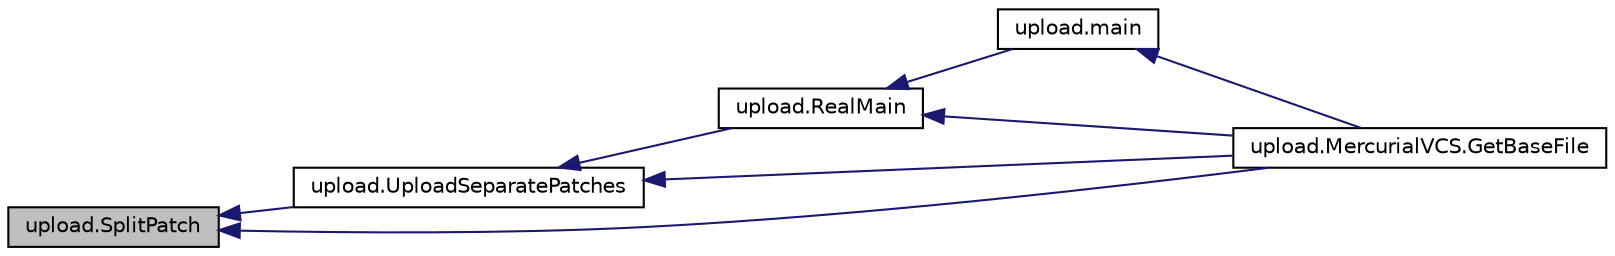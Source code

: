 digraph "upload.SplitPatch"
{
  edge [fontname="Helvetica",fontsize="10",labelfontname="Helvetica",labelfontsize="10"];
  node [fontname="Helvetica",fontsize="10",shape=record];
  rankdir="LR";
  Node139 [label="upload.SplitPatch",height=0.2,width=0.4,color="black", fillcolor="grey75", style="filled", fontcolor="black"];
  Node139 -> Node140 [dir="back",color="midnightblue",fontsize="10",style="solid",fontname="Helvetica"];
  Node140 [label="upload.UploadSeparatePatches",height=0.2,width=0.4,color="black", fillcolor="white", style="filled",URL="$d3/d3e/namespaceupload.html#a7ec83cb7f7bfb9109c19b6f91552b3ee"];
  Node140 -> Node141 [dir="back",color="midnightblue",fontsize="10",style="solid",fontname="Helvetica"];
  Node141 [label="upload.RealMain",height=0.2,width=0.4,color="black", fillcolor="white", style="filled",URL="$d3/d3e/namespaceupload.html#ad6226af96c9f1905602b8002bd5de952"];
  Node141 -> Node142 [dir="back",color="midnightblue",fontsize="10",style="solid",fontname="Helvetica"];
  Node142 [label="upload.main",height=0.2,width=0.4,color="black", fillcolor="white", style="filled",URL="$d3/d3e/namespaceupload.html#aef3fcf7a8d77d13ba75adbf58b6c43ee"];
  Node142 -> Node143 [dir="back",color="midnightblue",fontsize="10",style="solid",fontname="Helvetica"];
  Node143 [label="upload.MercurialVCS.GetBaseFile",height=0.2,width=0.4,color="black", fillcolor="white", style="filled",URL="$d2/de0/classupload_1_1_mercurial_v_c_s.html#a0cdc0cbe6ac4daab82f5f01e6ae2e670"];
  Node141 -> Node143 [dir="back",color="midnightblue",fontsize="10",style="solid",fontname="Helvetica"];
  Node140 -> Node143 [dir="back",color="midnightblue",fontsize="10",style="solid",fontname="Helvetica"];
  Node139 -> Node143 [dir="back",color="midnightblue",fontsize="10",style="solid",fontname="Helvetica"];
}
